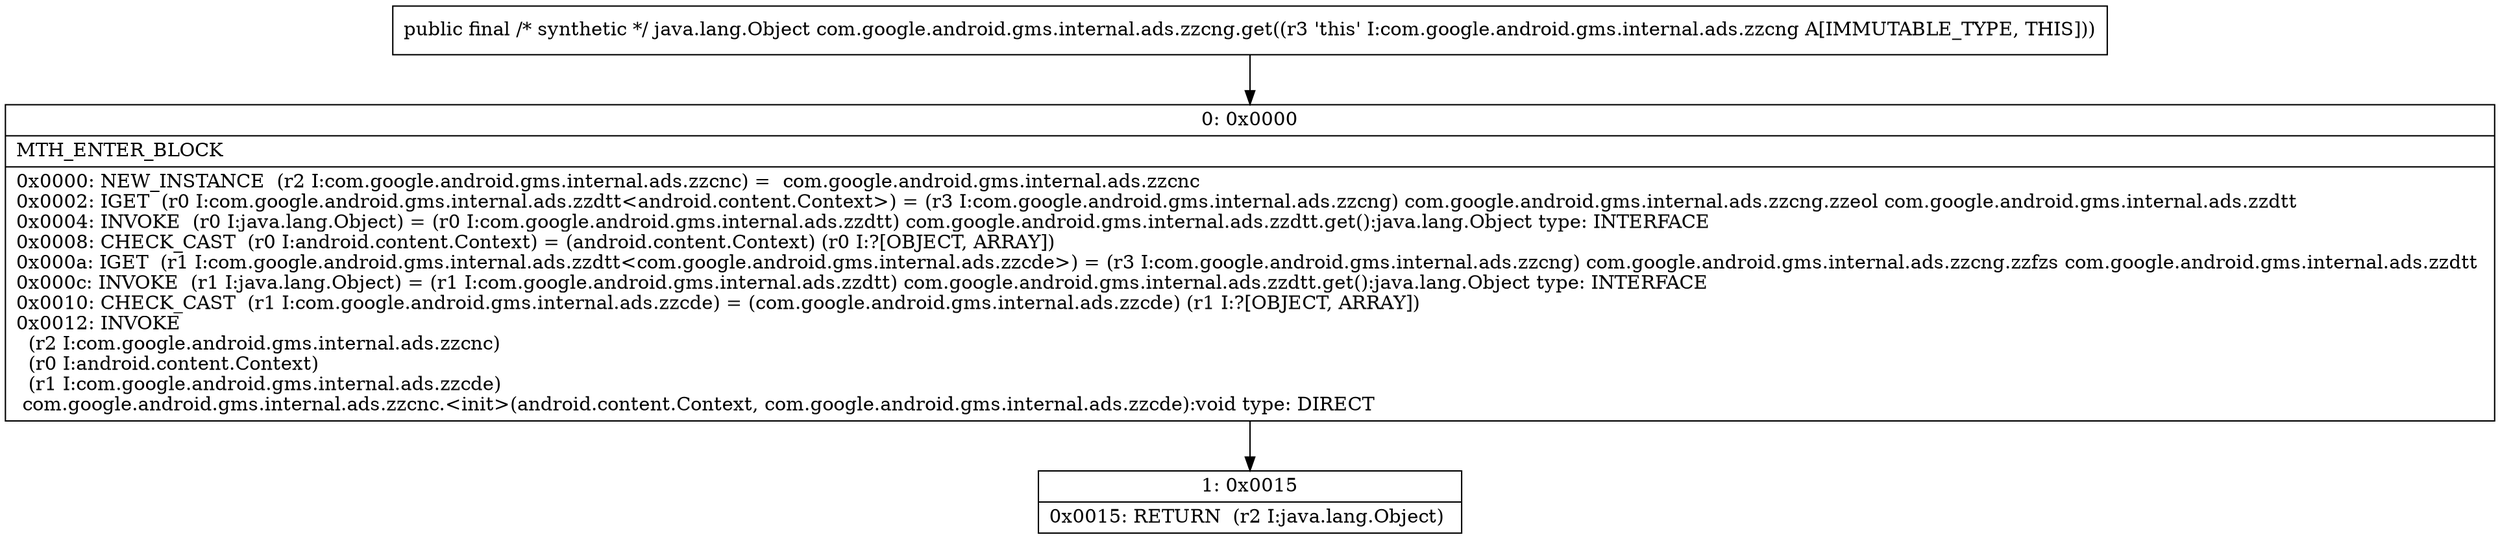 digraph "CFG forcom.google.android.gms.internal.ads.zzcng.get()Ljava\/lang\/Object;" {
Node_0 [shape=record,label="{0\:\ 0x0000|MTH_ENTER_BLOCK\l|0x0000: NEW_INSTANCE  (r2 I:com.google.android.gms.internal.ads.zzcnc) =  com.google.android.gms.internal.ads.zzcnc \l0x0002: IGET  (r0 I:com.google.android.gms.internal.ads.zzdtt\<android.content.Context\>) = (r3 I:com.google.android.gms.internal.ads.zzcng) com.google.android.gms.internal.ads.zzcng.zzeol com.google.android.gms.internal.ads.zzdtt \l0x0004: INVOKE  (r0 I:java.lang.Object) = (r0 I:com.google.android.gms.internal.ads.zzdtt) com.google.android.gms.internal.ads.zzdtt.get():java.lang.Object type: INTERFACE \l0x0008: CHECK_CAST  (r0 I:android.content.Context) = (android.content.Context) (r0 I:?[OBJECT, ARRAY]) \l0x000a: IGET  (r1 I:com.google.android.gms.internal.ads.zzdtt\<com.google.android.gms.internal.ads.zzcde\>) = (r3 I:com.google.android.gms.internal.ads.zzcng) com.google.android.gms.internal.ads.zzcng.zzfzs com.google.android.gms.internal.ads.zzdtt \l0x000c: INVOKE  (r1 I:java.lang.Object) = (r1 I:com.google.android.gms.internal.ads.zzdtt) com.google.android.gms.internal.ads.zzdtt.get():java.lang.Object type: INTERFACE \l0x0010: CHECK_CAST  (r1 I:com.google.android.gms.internal.ads.zzcde) = (com.google.android.gms.internal.ads.zzcde) (r1 I:?[OBJECT, ARRAY]) \l0x0012: INVOKE  \l  (r2 I:com.google.android.gms.internal.ads.zzcnc)\l  (r0 I:android.content.Context)\l  (r1 I:com.google.android.gms.internal.ads.zzcde)\l com.google.android.gms.internal.ads.zzcnc.\<init\>(android.content.Context, com.google.android.gms.internal.ads.zzcde):void type: DIRECT \l}"];
Node_1 [shape=record,label="{1\:\ 0x0015|0x0015: RETURN  (r2 I:java.lang.Object) \l}"];
MethodNode[shape=record,label="{public final \/* synthetic *\/ java.lang.Object com.google.android.gms.internal.ads.zzcng.get((r3 'this' I:com.google.android.gms.internal.ads.zzcng A[IMMUTABLE_TYPE, THIS])) }"];
MethodNode -> Node_0;
Node_0 -> Node_1;
}

